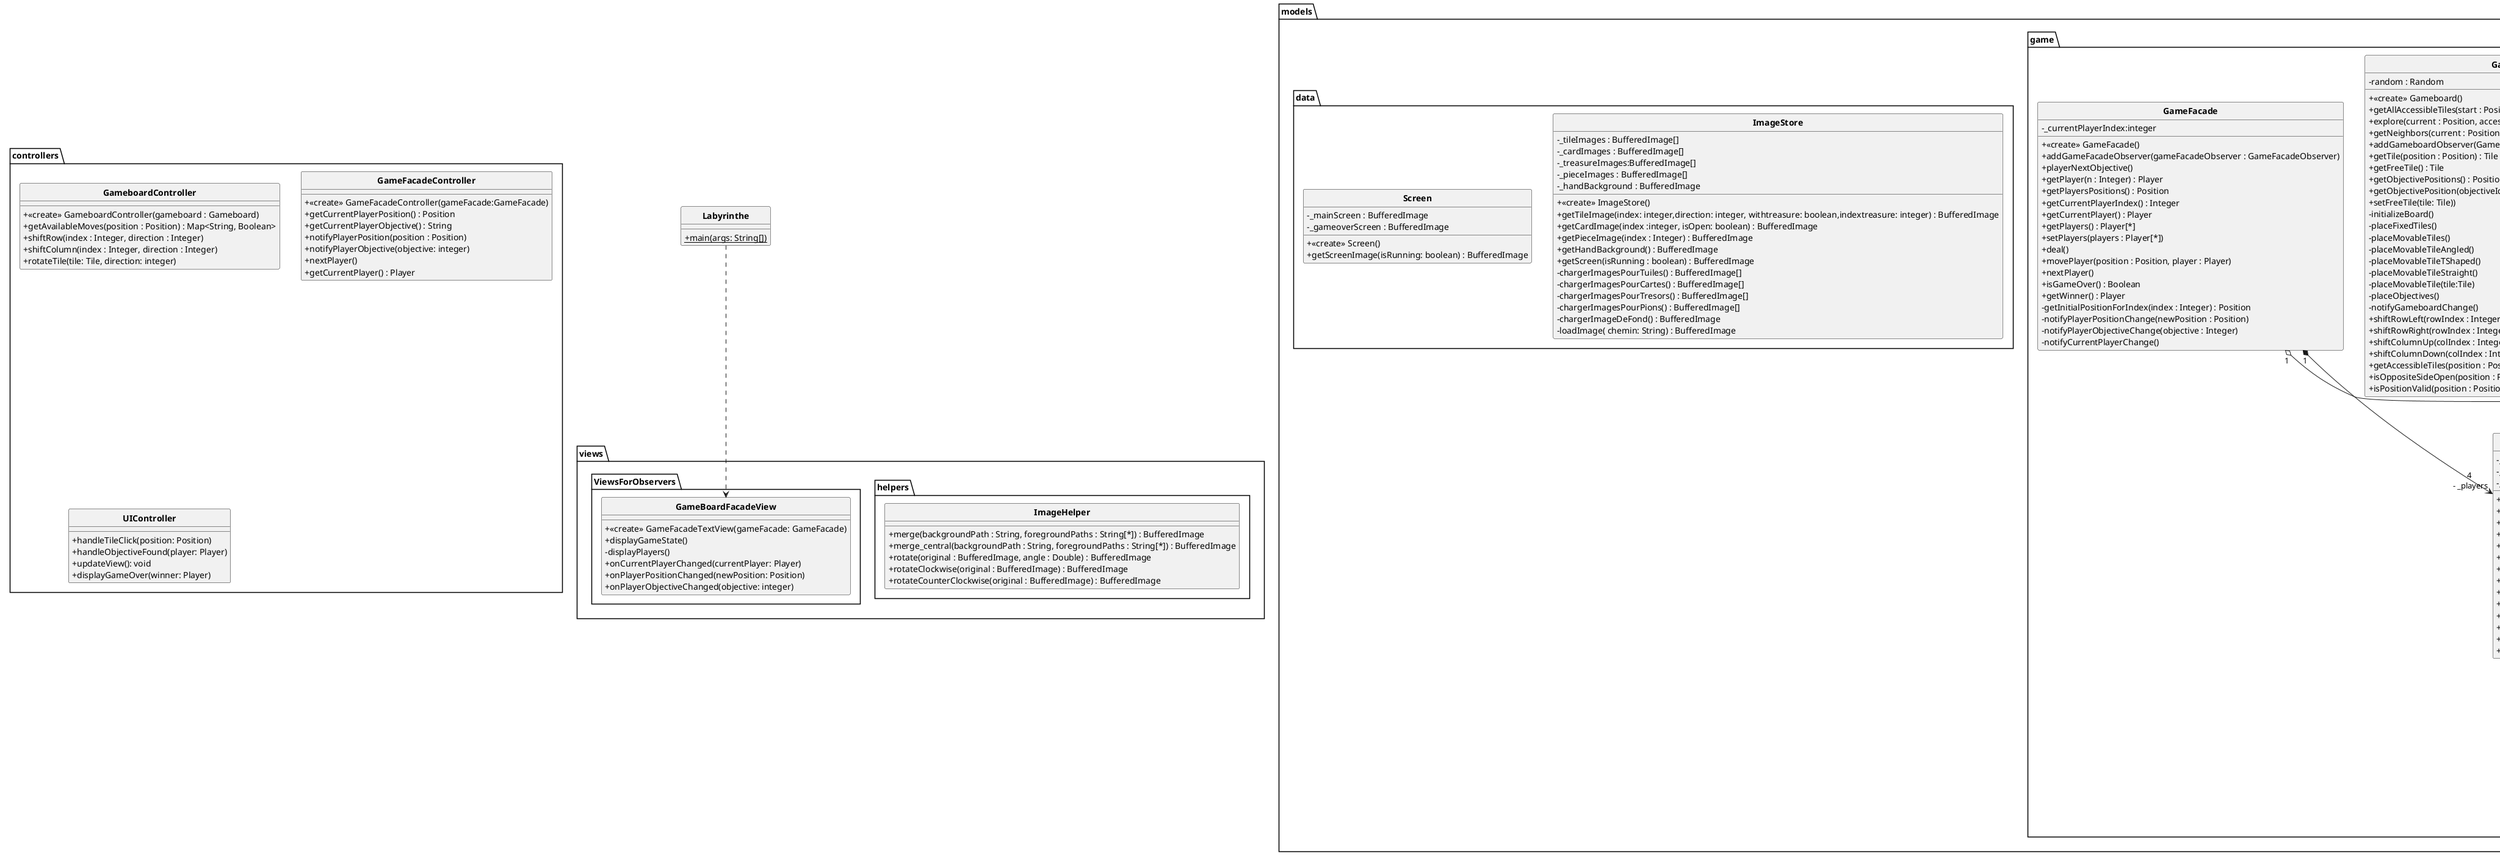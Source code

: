 @startuml Labyrinthe

skinparam style strictuml
skinparam classAttributeIconSize 0
skinparam classFontStyle Bold
hide enum methods

class Labyrinthe
{
    + {static} main(args: String[])
}

package views
{
	package helpers {
		'classe fournie ; nous n'avons ajouté que la méthode merge_central(..)
		class ImageHelper {
			+ merge(backgroundPath : String, foregroundPaths : String[*]) : BufferedImage
			+ merge_central(backgroundPath : String, foregroundPaths : String[*]) : BufferedImage
			+ rotate(original : BufferedImage, angle : Double) : BufferedImage
			+ rotateClockwise(original : BufferedImage) : BufferedImage
			+ rotateCounterClockwise(original : BufferedImage) : BufferedImage
		}
	}

	package ViewsForObservers{
	  class GameBoardFacadeView {

              + <<create>> GameFacadeTextView(gameFacade: GameFacade)
              + displayGameState()
              - displayPlayers()
              + onCurrentPlayerChanged(currentPlayer: Player)
              + onPlayerPositionChanged(newPosition: Position)
              + onPlayerObjectiveChanged(objective: integer)

	  }
	}
	
}

package controllers
{

   class GameboardController {

          + <<create>> GameboardController(gameboard : Gameboard)
          + getAvailableMoves(position : Position) : Map<String, Boolean>
          + shiftRow(index : Integer, direction : Integer)
          + shiftColumn(index : Integer, direction : Integer)
          + rotateTile(tile: Tile, direction: integer)
   }
   class GameFacadeController {

          +<<create>> GameFacadeController(gameFacade:GameFacade)
          + getCurrentPlayerPosition() : Position
          + getCurrentPlayerObjective() : String
          + notifyPlayerPosition(position : Position)
          + notifyPlayerObjective(objective: integer)
          + nextPlayer()
          + getCurrentPlayer() : Player

   }

   class UIController {
       + handleTileClick(position: Position)
       + handleObjectiveFound(player: Player)
       + updateView(): void
       + displayGameOver(winner: Player)
   }
}

package models
{
    package observers {
        interface GameFacadeObserver {
            +UpdateCurrentPlayerChanged( currentPlayer : Player);
            +UpdatePlayerPositionChanged(newPosition : Position );
           + UpdatePlayerObjectiveChanged(objective: integer);
        }

        interface GameboardObserver {
            + updateGameboard(gameboard : Gameboard)
        }
    }

	package tiles {
		class TileFactory {
			+ « Create » TileFactory()
			+ createAngledTile() : Tile
			+ createStraightTile() : Tile
			+ createTShapedTile() : Tile
		}

		abstract class Tile {
			# _type : String
			# _hasTreasure : Boolean
			# _treasure : Integer[0..23]
			# _canMove : Boolean
			# _isOnBoard : Boolean
			# _orientation : Integer[0..3]
			+ « Create » Tile()
			+ « Create » Tile(position : Position)
			+ getType() : String
			'récupérer les voies de passage :
			+ getOpenSides() : Sides
			+ getTreasure() : Integer
			+ checkIfTreasure() : Integer
			+ checkIfMoves() : Boolean
			+ setTreasure(treasure : Integer)
			+ {abstract} initOrientation()
			+ {abstract} setOrientation(orientation : Integer)
			+ {abstract} setOpenSides()
		}
		class AngledTile extends Tile {
			+ « Create » AngledTile()
			+ initOrientation() {implements}
			+ setOrientation(orientation : Integer) {implements}
			+ setOpenSides() {implements}
		}
		class StraightTile extends Tile {
			+ « Create » StraightTile()
			+ initOrientation() {implements}
			+ setOrientation(orientation : Integer) {implements}
			+ setOpenSides() {implements}
		}
		class TShapedTile extends Tile {
			+ « Create » TShapedTile()
			+ initOrientation() {implements}
			+ setOrientation(orientation : Integer) {implements}
			+ setOpenSides() {implements}
		}
	}

	package geometry {
		class Sides {
			- _openSides : Boolean[*]
			+ « Create » Sides()
			+ getSides() : Boolean[*]
			+ getSide(i : Integer) : Boolean
			+ setSide(i : Integer, isOpen : Boolean)
			+ isSideOpen(side : Integer
			+ toString() : String {redefines}
		}

		class Position {
			- _x: Integer[0..6]
			- _y: Integer[0..6]
			+ « Create » Position(x: Integer, y: Integer)
			+ getX() : Integer
			+ getY() : Integer
			+ setPosition(x : Integer, y : Integer)
			+ equals(o : Object) : Boolean {redefines}
			+ hashCode() : Integer {redefines} 
			+ toString() : String {redefines}
		}
	}

	package game {
		class GameFacade {
               -  _currentPlayerIndex:integer
               + <<create>> GameFacade()
               + addGameFacadeObserver(gameFacadeObserver : GameFacadeObserver)
               + playerNextObjective()
               + getPlayer(n : Integer) : Player
               + getPlayersPositions() : Position
               + getCurrentPlayerIndex() : Integer
               + getCurrentPlayer() : Player
               + getPlayers() : Player[*]
               + setPlayers(players : Player[*])
               + deal()
               + movePlayer(position : Position, player : Player)
               + nextPlayer()
               + isGameOver() : Boolean
               + getWinner() : Player
               - getInitialPositionForIndex(index : Integer) : Position
               - notifyPlayerPositionChange(newPosition : Position)
               - notifyPlayerObjectiveChange(objective : Integer)
               - notifyCurrentPlayerChange()
		}

		class Gameboard {
               -  random : Random
               + <<create>> Gameboard()
               + getAllAccessibleTiles(start : Position) : Position[*]
               + explore(current : Position, accessibleTiles : Position[*])
               + getNeighbors(current : Position) : Position[*]
               + addGameboardObserver(GameBoardObserver)
               + getTile(position : Position) : Tile
               + getFreeTile() : Tile
               + getObjectivePositions() : Position[*]
               + getObjectivePosition(objectiveId : Integer) : Position
               + setFreeTile(tile: Tile))
               - initializeBoard()
               - placeFixedTiles()
               - placeMovableTiles()
               - placeMovableTileAngled()
               - placeMovableTileTShaped()
               - placeMovableTileStraight()
               - placeMovableTile(tile:Tile)
               - placeObjectives()
               - notifyGameboardChange()
               + shiftRowLeft(rowIndex : Integer) : Boolean
               + shiftRowRight(rowIndex : Integer) : Boolean
			   + shiftColumnUp(colIndex : Integer) : Boolean
			   + shiftColumnDown(colIndex : Integer) : Boolean
			   + getAccessibleTiles(position : Position) : Position[*]
			   + isOppositeSideOpen(position : Position, oppositeSide : Integer) : Boolean
			   + isPositionValid(position : Position)
		}

		class Card {
		    - {final} _treasure : Integer
			- _isFound : Boolean
			' génération du trésor aléatoire, dans la limite des trésors encore disponibles
			+ « Create » Card(treasure : Integer)
			+ getTreasure() : Integer
			+ isFound() : Boolean
			+ getName() : String
			' Un trésor trouvé ne peut pas être re-caché, on ne peut donc pas remettre isFound à false :
			+ setFound()
			+ isBackCard() : Boolean
            + {static} createDeck(): Card[*])
		}

		class Player {
			- _id: Integer[[0..3]
            - _name: String
			- _currentObjectiveIndex: Integer
            + <<create>> Player(id: Integer, name: String)
            + getName(): String
            + getId() : Integer
            + getCurrentObjectiveIndex(): integer
            + getCurrentTile(): Position
            + getLastPosition() : Position
            + getCards(): Card[*]
            + getCurrentObjective(): Card
            + setLastPosition(position : Position)        
            + setCurrentTile(position: Position)
            + setCards(cards: Card[*])
            + completeCurrentObjective()
            + hasCompletedAllObjectives() : Boolean
            + toString() : String {redefines}
		}
    }

    package data {
		class ImageStore {
			    -  _tileImages : BufferedImage[]
                -  _cardImages : BufferedImage[]
                -  _treasureImages:BufferedImage[]
                -  _pieceImages : BufferedImage[]
                -  _handBackground : BufferedImage

                + <<create>> ImageStore()
                + getTileImage(index: integer,direction: integer, withtreasure: boolean,indextreasure: integer) : BufferedImage
                + getCardImage(index :integer, isOpen: boolean) : BufferedImage
                + getPieceImage(index : Integer) : BufferedImage
                + getHandBackground() : BufferedImage
                + getScreen(isRunning : boolean) : BufferedImage
                - chargerImagesPourTuiles() : BufferedImage[]
                - chargerImagesPourCartes() : BufferedImage[]
                - chargerImagesPourTresors() : BufferedImage[]
                - chargerImagesPourPions() : BufferedImage[]
                - chargerImageDeFond() : BufferedImage
                - loadImage( chemin: String) : BufferedImage
		}

		class Screen {
		    - _mainScreen : BufferedImage
            -  _gameoverScreen : BufferedImage
            + << create>> Screen()
            + getScreenImage(isRunning: boolean) : BufferedImage
			'si le jeu est toujours en cours, retourner l'écran principal :

		}
	}
}

Labyrinthe ..> GameBoardFacadeView

GameFacade "1" *--> "4\n - _players" Player
GameFacade "1" o--> "*\n - _gameFacadeObservers" GameFacadeObserver
Gameboard "1" o--> "7x7\n - _tiles" Tile
Gameboard "1" *--> "1\n _freeTile" Tile
Gameboard "1" *--> "7x7\n - _visited" Position
Gameboard "1" o--> "1\n - _tileFactory" TileFactory
Player "1" *--> "1\n - _currentTile" Position
Player "1" *--> "1\n - lastPosition" Position
Player "1" *--> "*\n - _cards" Card


@enduml
